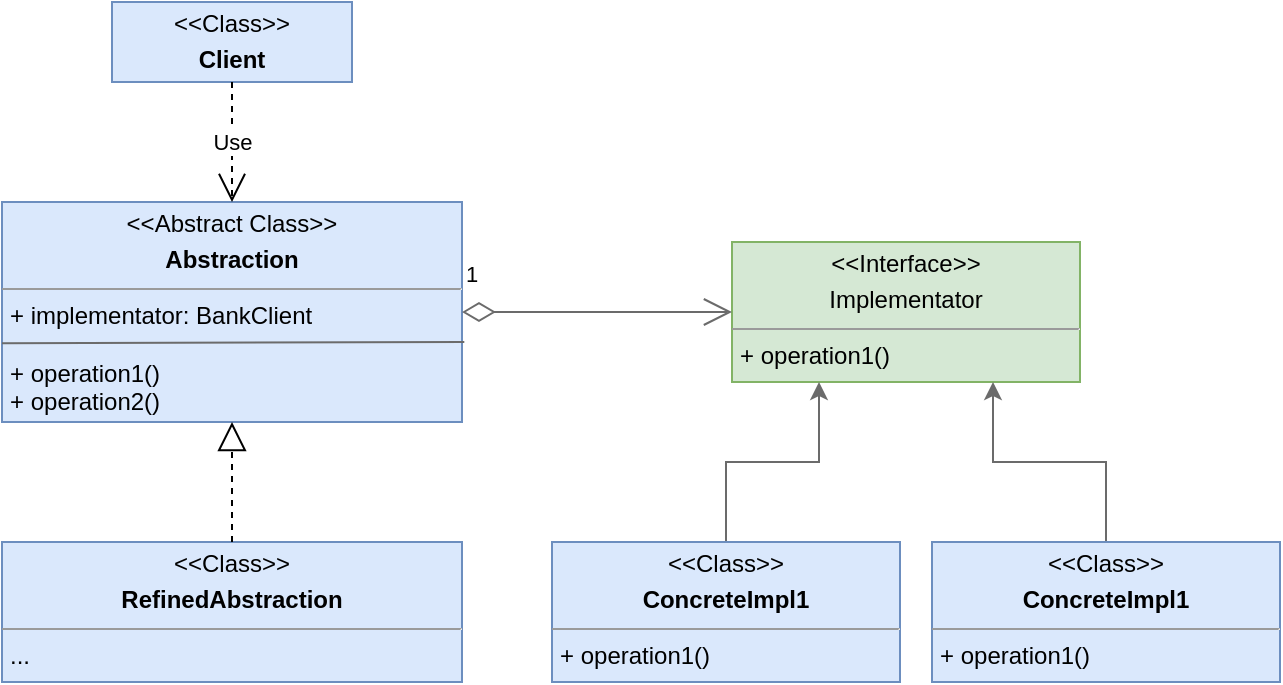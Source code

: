 <mxfile version="13.3.9" type="device"><diagram id="129aLKJlKvGeyg4OWEDQ" name="Page-1"><mxGraphModel dx="1086" dy="806" grid="1" gridSize="10" guides="1" tooltips="1" connect="1" arrows="1" fold="1" page="1" pageScale="1" pageWidth="827" pageHeight="1169" math="0" shadow="0"><root><mxCell id="0"/><mxCell id="1" parent="0"/><mxCell id="hEvmK42e419ONdc2PRLl-11" value="&lt;p style=&quot;margin: 0px ; margin-top: 4px ; text-align: center&quot;&gt;&amp;lt;&amp;lt;Class&amp;gt;&amp;gt;&lt;/p&gt;&lt;p style=&quot;margin: 0px ; margin-top: 4px ; text-align: center&quot;&gt;&lt;b&gt;Client&lt;/b&gt;&lt;/p&gt;" style="verticalAlign=top;align=left;overflow=fill;fontSize=12;fontFamily=Helvetica;html=1;fillColor=#dae8fc;strokeColor=#6c8ebf;" parent="1" vertex="1"><mxGeometry x="120" y="40" width="120" height="40" as="geometry"/></mxCell><mxCell id="hEvmK42e419ONdc2PRLl-12" value="&lt;p style=&quot;margin: 0px ; margin-top: 4px ; text-align: center&quot;&gt;&amp;lt;&amp;lt;Abstract Class&amp;gt;&amp;gt;&lt;/p&gt;&lt;p style=&quot;margin: 0px ; margin-top: 4px ; text-align: center&quot;&gt;&lt;b&gt;Abstraction&lt;/b&gt;&lt;/p&gt;&lt;hr size=&quot;1&quot;&gt;&lt;p style=&quot;margin: 0px ; margin-left: 4px&quot;&gt;+ implementator: BankClient&lt;br&gt;&lt;br&gt;+ operation1()&lt;/p&gt;&lt;p style=&quot;margin: 0px ; margin-left: 4px&quot;&gt;+ operation2()&lt;/p&gt;" style="verticalAlign=top;align=left;overflow=fill;fontSize=12;fontFamily=Helvetica;html=1;fillColor=#dae8fc;strokeColor=#6c8ebf;" parent="1" vertex="1"><mxGeometry x="65" y="140" width="230" height="110" as="geometry"/></mxCell><mxCell id="hEvmK42e419ONdc2PRLl-16" value="&lt;p style=&quot;margin: 0px ; margin-top: 4px ; text-align: center&quot;&gt;&amp;lt;&amp;lt;Interface&amp;gt;&amp;gt;&lt;/p&gt;&lt;p style=&quot;margin: 0px ; margin-top: 4px ; text-align: center&quot;&gt;Implementator&lt;/p&gt;&lt;hr size=&quot;1&quot;&gt;&lt;p style=&quot;margin: 0px ; margin-left: 4px&quot;&gt;+ operation1()&lt;/p&gt;" style="verticalAlign=top;align=left;overflow=fill;fontSize=12;fontFamily=Helvetica;html=1;fillColor=#d5e8d4;strokeColor=#82b366;" parent="1" vertex="1"><mxGeometry x="430" y="160" width="174" height="70" as="geometry"/></mxCell><mxCell id="hEvmK42e419ONdc2PRLl-17" value="" style="endArrow=none;html=1;entryX=1.006;entryY=0.721;entryDx=0;entryDy=0;exitX=0.001;exitY=0.727;exitDx=0;exitDy=0;exitPerimeter=0;strokeColor=#6B6B6B;entryPerimeter=0;" parent="1" edge="1"><mxGeometry width="50" height="50" relative="1" as="geometry"><mxPoint x="65.0" y="210.6" as="sourcePoint"/><mxPoint x="296.15" y="210.0" as="targetPoint"/></mxGeometry></mxCell><mxCell id="hEvmK42e419ONdc2PRLl-18" value="1" style="endArrow=open;html=1;endSize=12;startArrow=diamondThin;startSize=14;startFill=0;edgeStyle=orthogonalEdgeStyle;align=left;verticalAlign=bottom;strokeColor=#6B6B6B;exitX=1;exitY=0.5;exitDx=0;exitDy=0;entryX=0;entryY=0.5;entryDx=0;entryDy=0;" parent="1" source="hEvmK42e419ONdc2PRLl-12" target="hEvmK42e419ONdc2PRLl-16" edge="1"><mxGeometry x="-1" y="10" relative="1" as="geometry"><mxPoint x="320" y="270" as="sourcePoint"/><mxPoint x="480" y="270" as="targetPoint"/><mxPoint as="offset"/></mxGeometry></mxCell><mxCell id="hEvmK42e419ONdc2PRLl-21" value="&lt;p style=&quot;margin: 0px ; margin-top: 4px ; text-align: center&quot;&gt;&amp;lt;&amp;lt;Class&amp;gt;&amp;gt;&lt;/p&gt;&lt;p style=&quot;margin: 0px ; margin-top: 4px ; text-align: center&quot;&gt;&lt;b&gt;RefinedAbstraction&lt;/b&gt;&lt;/p&gt;&lt;hr size=&quot;1&quot;&gt;&lt;p style=&quot;margin: 0px ; margin-left: 4px&quot;&gt;...&lt;/p&gt;" style="verticalAlign=top;align=left;overflow=fill;fontSize=12;fontFamily=Helvetica;html=1;fillColor=#dae8fc;strokeColor=#6c8ebf;" parent="1" vertex="1"><mxGeometry x="65" y="310" width="230" height="70" as="geometry"/></mxCell><mxCell id="hEvmK42e419ONdc2PRLl-22" value="" style="endArrow=block;dashed=1;endFill=0;endSize=12;html=1;exitX=0.5;exitY=0;exitDx=0;exitDy=0;entryX=0.5;entryY=1;entryDx=0;entryDy=0;" parent="1" source="hEvmK42e419ONdc2PRLl-21" target="hEvmK42e419ONdc2PRLl-12" edge="1"><mxGeometry width="160" relative="1" as="geometry"><mxPoint x="117.0" y="775" as="sourcePoint"/><mxPoint x="117.0" y="740" as="targetPoint"/></mxGeometry></mxCell><mxCell id="hEvmK42e419ONdc2PRLl-24" style="edgeStyle=orthogonalEdgeStyle;rounded=0;orthogonalLoop=1;jettySize=auto;html=1;entryX=0.25;entryY=1;entryDx=0;entryDy=0;strokeColor=#6B6B6B;" parent="1" source="hEvmK42e419ONdc2PRLl-23" target="hEvmK42e419ONdc2PRLl-16" edge="1"><mxGeometry relative="1" as="geometry"/></mxCell><mxCell id="hEvmK42e419ONdc2PRLl-23" value="&lt;p style=&quot;margin: 0px ; margin-top: 4px ; text-align: center&quot;&gt;&amp;lt;&amp;lt;Class&amp;gt;&amp;gt;&lt;/p&gt;&lt;p style=&quot;margin: 0px ; margin-top: 4px ; text-align: center&quot;&gt;&lt;b&gt;ConcreteImpl1&lt;/b&gt;&lt;/p&gt;&lt;hr size=&quot;1&quot;&gt;&lt;p style=&quot;margin: 0px ; margin-left: 4px&quot;&gt;+ operation1()&lt;/p&gt;" style="verticalAlign=top;align=left;overflow=fill;fontSize=12;fontFamily=Helvetica;html=1;fillColor=#dae8fc;strokeColor=#6c8ebf;" parent="1" vertex="1"><mxGeometry x="340" y="310" width="174" height="70" as="geometry"/></mxCell><mxCell id="hEvmK42e419ONdc2PRLl-26" style="edgeStyle=orthogonalEdgeStyle;rounded=0;orthogonalLoop=1;jettySize=auto;html=1;entryX=0.75;entryY=1;entryDx=0;entryDy=0;strokeColor=#6B6B6B;" parent="1" source="hEvmK42e419ONdc2PRLl-25" target="hEvmK42e419ONdc2PRLl-16" edge="1"><mxGeometry relative="1" as="geometry"/></mxCell><mxCell id="hEvmK42e419ONdc2PRLl-25" value="&lt;p style=&quot;margin: 0px ; margin-top: 4px ; text-align: center&quot;&gt;&amp;lt;&amp;lt;Class&amp;gt;&amp;gt;&lt;/p&gt;&lt;p style=&quot;margin: 0px ; margin-top: 4px ; text-align: center&quot;&gt;&lt;b&gt;ConcreteImpl1&lt;/b&gt;&lt;br&gt;&lt;/p&gt;&lt;hr size=&quot;1&quot;&gt;&lt;p style=&quot;margin: 0px ; margin-left: 4px&quot;&gt;+ operation1()&lt;/p&gt;" style="verticalAlign=top;align=left;overflow=fill;fontSize=12;fontFamily=Helvetica;html=1;fillColor=#dae8fc;strokeColor=#6c8ebf;" parent="1" vertex="1"><mxGeometry x="530" y="310" width="174" height="70" as="geometry"/></mxCell><mxCell id="hEvmK42e419ONdc2PRLl-28" value="Use" style="endArrow=open;endSize=12;dashed=1;html=1;exitX=0.5;exitY=1;exitDx=0;exitDy=0;entryX=0.5;entryY=0;entryDx=0;entryDy=0;" parent="1" source="hEvmK42e419ONdc2PRLl-11" target="hEvmK42e419ONdc2PRLl-12" edge="1"><mxGeometry width="160" relative="1" as="geometry"><mxPoint x="282" y="705" as="sourcePoint"/><mxPoint x="204" y="705" as="targetPoint"/></mxGeometry></mxCell></root></mxGraphModel></diagram></mxfile>